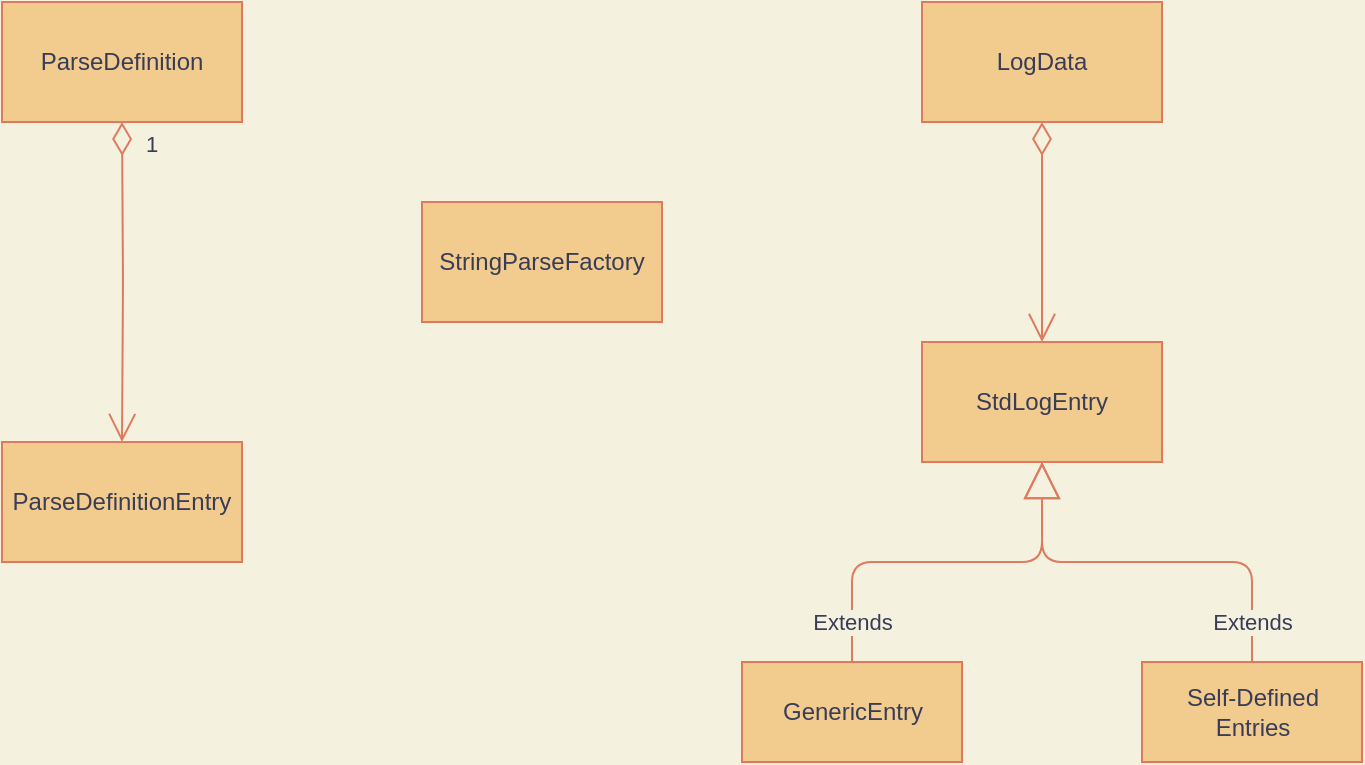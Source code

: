 <mxfile version="14.5.1" type="device" pages="2"><diagram id="GF7U1PxuMcIbTAeL1bwN" name="Classes"><mxGraphModel dx="1106" dy="822" grid="1" gridSize="10" guides="1" tooltips="1" connect="1" arrows="1" fold="1" page="1" pageScale="1" pageWidth="850" pageHeight="1100" background="#F4F1DE" math="0" shadow="0"><root><mxCell id="0"/><mxCell id="1" parent="0"/><mxCell id="3esVAuNI5rKfL7CeLyRI-1" value="ParseDefinition" style="rounded=0;whiteSpace=wrap;html=1;fillColor=#F2CC8F;strokeColor=#E07A5F;fontColor=#393C56;" vertex="1" parent="1"><mxGeometry x="60" y="50" width="120" height="60" as="geometry"/></mxCell><mxCell id="3esVAuNI5rKfL7CeLyRI-4" value="ParseDefinitionEntry" style="rounded=0;whiteSpace=wrap;html=1;fillColor=#F2CC8F;strokeColor=#E07A5F;fontColor=#393C56;" vertex="1" parent="1"><mxGeometry x="60" y="270" width="120" height="60" as="geometry"/></mxCell><mxCell id="3esVAuNI5rKfL7CeLyRI-5" value="1" style="endArrow=open;html=1;endSize=12;startArrow=diamondThin;startSize=14;startFill=0;edgeStyle=orthogonalEdgeStyle;align=left;verticalAlign=bottom;exitX=0.5;exitY=1;exitDx=0;exitDy=0;labelBackgroundColor=#F4F1DE;strokeColor=#E07A5F;fontColor=#393C56;" edge="1" parent="1" source="3esVAuNI5rKfL7CeLyRI-9" target="3esVAuNI5rKfL7CeLyRI-10"><mxGeometry x="-1" y="3" relative="1" as="geometry"><mxPoint x="490" y="390" as="sourcePoint"/><mxPoint x="650" y="390" as="targetPoint"/></mxGeometry></mxCell><mxCell id="3esVAuNI5rKfL7CeLyRI-7" value="1" style="endArrow=open;html=1;endSize=12;startArrow=diamondThin;startSize=14;startFill=0;edgeStyle=orthogonalEdgeStyle;align=left;verticalAlign=bottom;entryX=0.5;entryY=0;entryDx=0;entryDy=0;labelBackgroundColor=#F4F1DE;strokeColor=#E07A5F;fontColor=#393C56;" edge="1" parent="1" target="3esVAuNI5rKfL7CeLyRI-4"><mxGeometry x="-0.75" y="10" relative="1" as="geometry"><mxPoint x="120" y="110" as="sourcePoint"/><mxPoint x="280" y="110" as="targetPoint"/><mxPoint as="offset"/></mxGeometry></mxCell><mxCell id="3esVAuNI5rKfL7CeLyRI-8" value="StringParseFactory" style="rounded=0;whiteSpace=wrap;html=1;fillColor=#F2CC8F;strokeColor=#E07A5F;fontColor=#393C56;" vertex="1" parent="1"><mxGeometry x="270" y="150" width="120" height="60" as="geometry"/></mxCell><mxCell id="3esVAuNI5rKfL7CeLyRI-9" value="LogData" style="rounded=0;whiteSpace=wrap;html=1;fillColor=#F2CC8F;strokeColor=#E07A5F;fontColor=#393C56;" vertex="1" parent="1"><mxGeometry x="520" y="50" width="120" height="60" as="geometry"/></mxCell><mxCell id="3esVAuNI5rKfL7CeLyRI-10" value="StdLogEntry" style="rounded=0;whiteSpace=wrap;html=1;fillColor=#F2CC8F;strokeColor=#E07A5F;fontColor=#393C56;" vertex="1" parent="1"><mxGeometry x="520" y="220" width="120" height="60" as="geometry"/></mxCell><mxCell id="3esVAuNI5rKfL7CeLyRI-11" value="Extends" style="endArrow=block;endSize=16;endFill=0;html=1;entryX=0.5;entryY=1;entryDx=0;entryDy=0;exitX=0.5;exitY=0;exitDx=0;exitDy=0;edgeStyle=orthogonalEdgeStyle;labelBackgroundColor=#F4F1DE;strokeColor=#E07A5F;fontColor=#393C56;" edge="1" parent="1" source="3esVAuNI5rKfL7CeLyRI-13" target="3esVAuNI5rKfL7CeLyRI-10"><mxGeometry x="-0.805" width="160" relative="1" as="geometry"><mxPoint x="510" y="390" as="sourcePoint"/><mxPoint x="650" y="390" as="targetPoint"/><mxPoint as="offset"/></mxGeometry></mxCell><mxCell id="3esVAuNI5rKfL7CeLyRI-12" value="GenericEntry" style="html=1;fillColor=#F2CC8F;strokeColor=#E07A5F;fontColor=#393C56;" vertex="1" parent="1"><mxGeometry x="430" y="380" width="110" height="50" as="geometry"/></mxCell><mxCell id="3esVAuNI5rKfL7CeLyRI-13" value="Self-Defined &lt;br&gt;Entries" style="html=1;fillColor=#F2CC8F;strokeColor=#E07A5F;fontColor=#393C56;" vertex="1" parent="1"><mxGeometry x="630" y="380" width="110" height="50" as="geometry"/></mxCell><mxCell id="3esVAuNI5rKfL7CeLyRI-16" value="Extends" style="endArrow=block;endSize=16;endFill=0;html=1;exitX=0.5;exitY=0;exitDx=0;exitDy=0;edgeStyle=orthogonalEdgeStyle;labelBackgroundColor=#F4F1DE;strokeColor=#E07A5F;fontColor=#393C56;" edge="1" parent="1" source="3esVAuNI5rKfL7CeLyRI-12"><mxGeometry x="-0.795" width="160" relative="1" as="geometry"><mxPoint x="695" y="390" as="sourcePoint"/><mxPoint x="580" y="280" as="targetPoint"/><Array as="points"><mxPoint x="485" y="330"/><mxPoint x="580" y="330"/></Array><mxPoint as="offset"/></mxGeometry></mxCell></root></mxGraphModel></diagram><diagram id="LirX-YWR1LI0kx1sx8zC" name="Processes"><mxGraphModel dx="1106" dy="822" grid="1" gridSize="10" guides="1" tooltips="1" connect="1" arrows="1" fold="1" page="1" pageScale="1" pageWidth="850" pageHeight="1100" background="#F4F1DE" math="0" shadow="0"><root><mxCell id="dgaH53lybmkEFGB52cs7-0"/><mxCell id="dgaH53lybmkEFGB52cs7-1" parent="dgaH53lybmkEFGB52cs7-0"/><mxCell id="dgaH53lybmkEFGB52cs7-28" style="edgeStyle=orthogonalEdgeStyle;rounded=0;orthogonalLoop=1;jettySize=auto;html=1;exitX=1;exitY=0.5;exitDx=0;exitDy=0;entryX=0;entryY=0.25;entryDx=0;entryDy=0;labelBackgroundColor=#F4F1DE;strokeColor=#E07A5F;fontColor=#393C56;" parent="dgaH53lybmkEFGB52cs7-1" source="dgaH53lybmkEFGB52cs7-22" target="dgaH53lybmkEFGB52cs7-27" edge="1"><mxGeometry relative="1" as="geometry"/></mxCell><mxCell id="dgaH53lybmkEFGB52cs7-22" value="Parse Definition" style="rounded=0;whiteSpace=wrap;html=1;fillColor=#F2CC8F;strokeColor=#E07A5F;fontColor=#393C56;shadow=1;" parent="dgaH53lybmkEFGB52cs7-1" vertex="1"><mxGeometry x="230" y="120" width="120" height="60" as="geometry"/></mxCell><mxCell id="dgaH53lybmkEFGB52cs7-26" value="" style="group;fontColor=#393C56;" parent="dgaH53lybmkEFGB52cs7-1" vertex="1" connectable="0"><mxGeometry x="230" y="315" width="112" height="78" as="geometry"/></mxCell><mxCell id="dgaH53lybmkEFGB52cs7-25" value="" style="strokeWidth=2;html=1;shape=mxgraph.flowchart.document2;whiteSpace=wrap;size=0.25;shadow=1;fillColor=#F2CC8F;strokeColor=#E07A5F;fontColor=#393C56;" parent="dgaH53lybmkEFGB52cs7-26" vertex="1"><mxGeometry x="12" y="18" width="100" height="60" as="geometry"/></mxCell><mxCell id="dgaH53lybmkEFGB52cs7-24" value="" style="strokeWidth=2;html=1;shape=mxgraph.flowchart.document2;whiteSpace=wrap;size=0.25;shadow=1;fillColor=#F2CC8F;strokeColor=#E07A5F;fontColor=#393C56;" parent="dgaH53lybmkEFGB52cs7-26" vertex="1"><mxGeometry x="5" y="10" width="100" height="60" as="geometry"/></mxCell><mxCell id="dgaH53lybmkEFGB52cs7-23" value="Logfiles" style="strokeWidth=2;html=1;shape=mxgraph.flowchart.document2;whiteSpace=wrap;size=0.25;fillColor=#F2CC8F;strokeColor=#E07A5F;fontColor=#393C56;" parent="dgaH53lybmkEFGB52cs7-26" vertex="1"><mxGeometry width="100" height="60" as="geometry"/></mxCell><mxCell id="dgaH53lybmkEFGB52cs7-45" style="edgeStyle=orthogonalEdgeStyle;rounded=0;orthogonalLoop=1;jettySize=auto;html=1;exitX=1;exitY=0.5;exitDx=0;exitDy=0;entryX=0;entryY=0.5;entryDx=0;entryDy=0;strokeColor=#E07A5F;fontColor=#393C56;labelBackgroundColor=#F4F1DE;" parent="dgaH53lybmkEFGB52cs7-1" source="dgaH53lybmkEFGB52cs7-27" target="dgaH53lybmkEFGB52cs7-42" edge="1"><mxGeometry relative="1" as="geometry"/></mxCell><mxCell id="dgaH53lybmkEFGB52cs7-27" value="StringParseFactory" style="rounded=0;whiteSpace=wrap;html=1;shadow=1;fillColor=#F2CC8F;strokeColor=#E07A5F;fontColor=#393C56;" parent="dgaH53lybmkEFGB52cs7-1" vertex="1"><mxGeometry x="410" y="217" width="120" height="60" as="geometry"/></mxCell><mxCell id="dgaH53lybmkEFGB52cs7-35" value="Group By Definition" style="edgeStyle=orthogonalEdgeStyle;rounded=0;orthogonalLoop=1;jettySize=auto;html=1;exitX=1;exitY=0.5;exitDx=0;exitDy=0;entryX=0;entryY=0.5;entryDx=0;entryDy=0;entryPerimeter=0;fontColor=#393C56;strokeColor=#E07A5F;labelBackgroundColor=#F4F1DE;" parent="dgaH53lybmkEFGB52cs7-1" source="dgaH53lybmkEFGB52cs7-42" target="dgaH53lybmkEFGB52cs7-34" edge="1"><mxGeometry relative="1" as="geometry"><mxPoint x="810" y="250" as="sourcePoint"/></mxGeometry></mxCell><mxCell id="dgaH53lybmkEFGB52cs7-39" value="AssertBy Definition Entry" style="edgeStyle=orthogonalEdgeStyle;rounded=0;orthogonalLoop=1;jettySize=auto;html=1;exitX=1;exitY=0.5;exitDx=0;exitDy=0;entryX=0;entryY=0.5;entryDx=0;entryDy=0;entryPerimeter=0;strokeColor=#E07A5F;fontColor=#393C56;labelBackgroundColor=#F4F1DE;" parent="dgaH53lybmkEFGB52cs7-1" source="dgaH53lybmkEFGB52cs7-42" target="dgaH53lybmkEFGB52cs7-38" edge="1"><mxGeometry relative="1" as="geometry"><mxPoint x="810" y="250" as="sourcePoint"/></mxGeometry></mxCell><mxCell id="dgaH53lybmkEFGB52cs7-32" style="edgeStyle=orthogonalEdgeStyle;rounded=0;orthogonalLoop=1;jettySize=auto;html=1;exitX=0.5;exitY=1;exitDx=0;exitDy=0;labelBackgroundColor=#F4F1DE;strokeColor=#E07A5F;fontColor=#393C56;" parent="dgaH53lybmkEFGB52cs7-1" edge="1"><mxGeometry relative="1" as="geometry"><mxPoint x="650" y="282" as="sourcePoint"/><mxPoint x="650" y="282" as="targetPoint"/></mxGeometry></mxCell><mxCell id="dgaH53lybmkEFGB52cs7-34" value="Group By" style="strokeWidth=2;html=1;shape=mxgraph.flowchart.terminator;whiteSpace=wrap;shadow=1;strokeColor=#E07A5F;fontColor=#393C56;fillColor=#F2CC8F;" parent="dgaH53lybmkEFGB52cs7-1" vertex="1"><mxGeometry x="870" y="80" width="100" height="60" as="geometry"/></mxCell><mxCell id="dgaH53lybmkEFGB52cs7-36" value="CSV" style="strokeWidth=2;html=1;shape=mxgraph.flowchart.document2;whiteSpace=wrap;size=0.25;shadow=1;fontColor=#393C56;strokeColor=#E07A5F;fillColor=#F2CC8F;" parent="dgaH53lybmkEFGB52cs7-1" vertex="1"><mxGeometry x="870" y="217" width="100" height="60" as="geometry"/></mxCell><mxCell id="dgaH53lybmkEFGB52cs7-38" value="Assertions" style="strokeWidth=2;html=1;shape=mxgraph.flowchart.terminator;whiteSpace=wrap;shadow=1;strokeColor=#E07A5F;fontColor=#393C56;fillColor=#F2CC8F;" parent="dgaH53lybmkEFGB52cs7-1" vertex="1"><mxGeometry x="870" y="400" width="100" height="60" as="geometry"/></mxCell><mxCell id="dgaH53lybmkEFGB52cs7-41" value="Import" style="edgeStyle=orthogonalEdgeStyle;rounded=0;orthogonalLoop=1;jettySize=auto;html=1;exitX=1;exitY=0.5;exitDx=0;exitDy=0;exitPerimeter=0;entryX=0;entryY=0.5;entryDx=0;entryDy=0;strokeColor=#E07A5F;fontColor=#393C56;labelBackgroundColor=#F4F1DE;" parent="dgaH53lybmkEFGB52cs7-1" source="dgaH53lybmkEFGB52cs7-40" target="dgaH53lybmkEFGB52cs7-22" edge="1"><mxGeometry relative="1" as="geometry"/></mxCell><mxCell id="dgaH53lybmkEFGB52cs7-40" value="JSON" style="strokeWidth=2;html=1;shape=mxgraph.flowchart.document2;whiteSpace=wrap;size=0.25;shadow=1;fontColor=#393C56;strokeColor=#E07A5F;fillColor=#F2CC8F;" parent="dgaH53lybmkEFGB52cs7-1" vertex="1"><mxGeometry x="30" y="120" width="100" height="60" as="geometry"/></mxCell><mxCell id="dgaH53lybmkEFGB52cs7-46" value="Export" style="edgeStyle=orthogonalEdgeStyle;rounded=0;orthogonalLoop=1;jettySize=auto;html=1;exitX=1;exitY=0.5;exitDx=0;exitDy=0;entryX=0;entryY=0.5;entryDx=0;entryDy=0;entryPerimeter=0;strokeColor=#E07A5F;fontColor=#393C56;labelBackgroundColor=#F4F1DE;" parent="dgaH53lybmkEFGB52cs7-1" source="dgaH53lybmkEFGB52cs7-42" target="dgaH53lybmkEFGB52cs7-36" edge="1"><mxGeometry x="0.444" relative="1" as="geometry"><mxPoint as="offset"/></mxGeometry></mxCell><mxCell id="dgaH53lybmkEFGB52cs7-42" value="LogData" style="rounded=0;whiteSpace=wrap;html=1;shadow=1;fillColor=#F2CC8F;strokeColor=#E07A5F;fontColor=#393C56;" parent="dgaH53lybmkEFGB52cs7-1" vertex="1"><mxGeometry x="570" y="217" width="120" height="60" as="geometry"/></mxCell><mxCell id="dgaH53lybmkEFGB52cs7-44" style="edgeStyle=orthogonalEdgeStyle;rounded=0;orthogonalLoop=1;jettySize=auto;html=1;exitX=1;exitY=0.5;exitDx=0;exitDy=0;exitPerimeter=0;entryX=0;entryY=0.75;entryDx=0;entryDy=0;fontColor=#393C56;labelBackgroundColor=#F4F1DE;strokeColor=#E07A5F;" parent="dgaH53lybmkEFGB52cs7-1" source="dgaH53lybmkEFGB52cs7-24" target="dgaH53lybmkEFGB52cs7-27" edge="1"><mxGeometry relative="1" as="geometry"/></mxCell></root></mxGraphModel></diagram></mxfile>